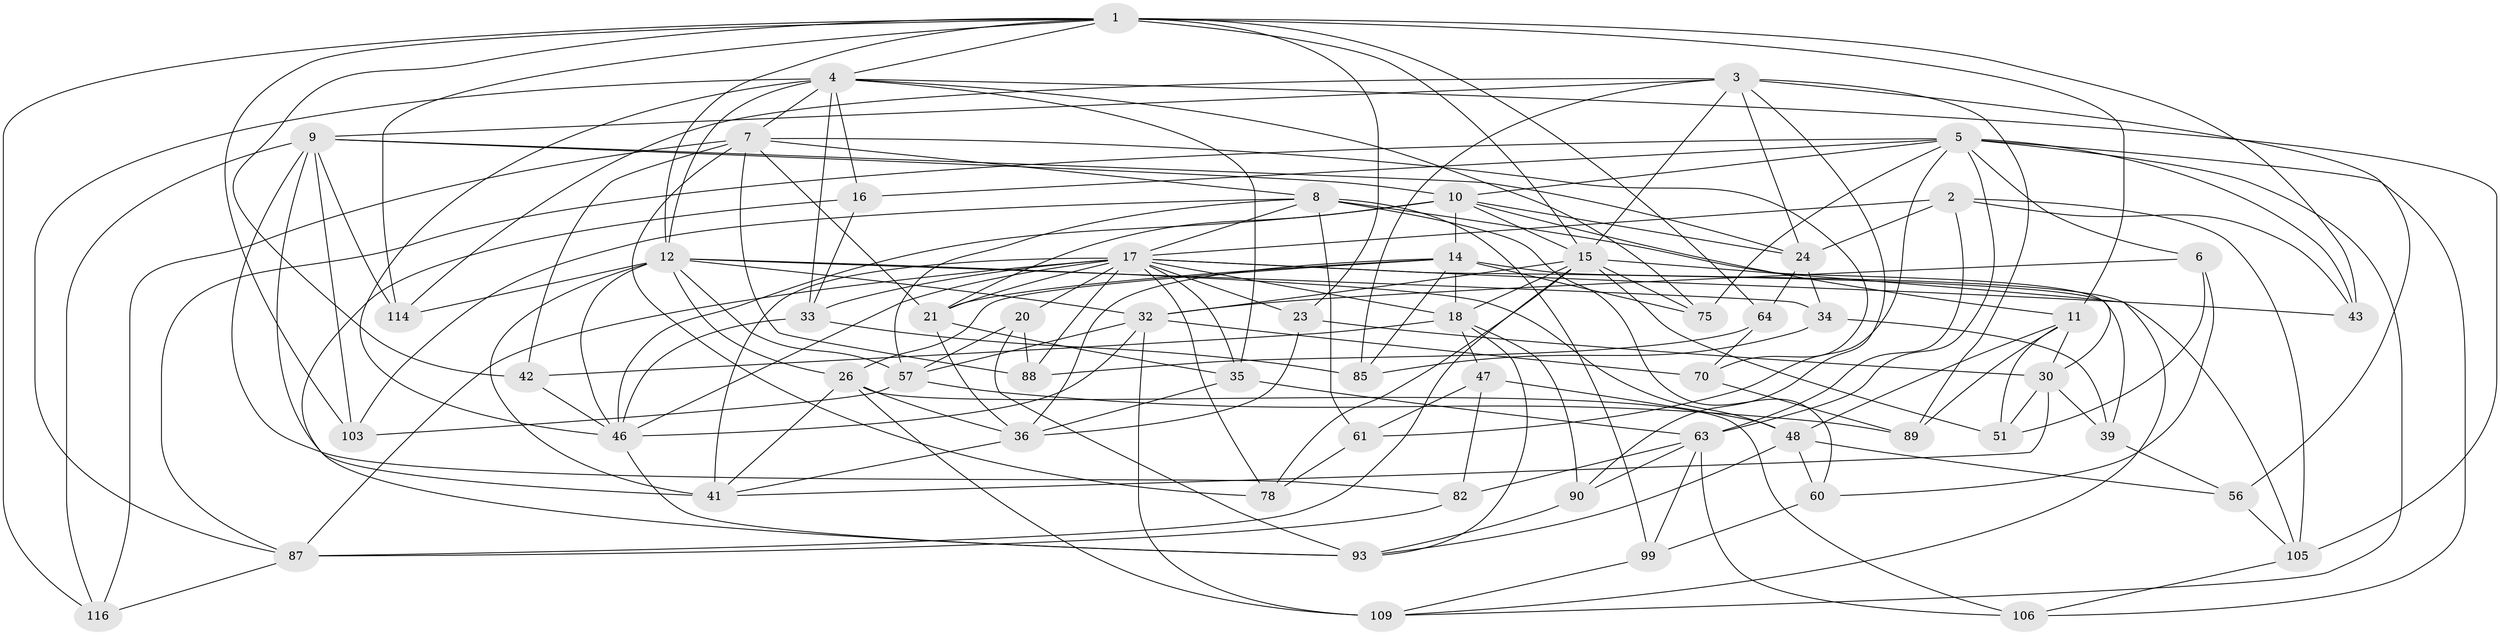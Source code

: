// original degree distribution, {4: 1.0}
// Generated by graph-tools (version 1.1) at 2025/16/03/09/25 04:16:14]
// undirected, 59 vertices, 171 edges
graph export_dot {
graph [start="1"]
  node [color=gray90,style=filled];
  1 [super="+101+27"];
  2 [super="+94"];
  3 [super="+40"];
  4 [super="+95+38"];
  5 [super="+29+49"];
  6;
  7 [super="+55+25"];
  8 [super="+28+13"];
  9 [super="+117+19"];
  10 [super="+98+31"];
  11 [super="+104"];
  12 [super="+92+74"];
  14 [super="+72"];
  15 [super="+69+37"];
  16;
  17 [super="+110+84+80+22"];
  18 [super="+81+44"];
  20;
  21 [super="+62"];
  23;
  24 [super="+50"];
  26 [super="+71"];
  30 [super="+112"];
  32 [super="+58"];
  33 [super="+52"];
  34;
  35 [super="+53"];
  36 [super="+45"];
  39;
  41 [super="+65"];
  42;
  43;
  46 [super="+118+91"];
  47;
  48 [super="+97"];
  51;
  56;
  57 [super="+83"];
  60;
  61;
  63 [super="+79+68"];
  64;
  70;
  75;
  78;
  82;
  85;
  87 [super="+102"];
  88;
  89;
  90;
  93 [super="+111"];
  99;
  103;
  105 [super="+113"];
  106;
  109 [super="+115"];
  114;
  116;
  1 -- 23;
  1 -- 15 [weight=2];
  1 -- 42;
  1 -- 43;
  1 -- 4;
  1 -- 64;
  1 -- 103;
  1 -- 11;
  1 -- 12;
  1 -- 114;
  1 -- 116;
  2 -- 43;
  2 -- 105 [weight=2];
  2 -- 63;
  2 -- 24;
  2 -- 17;
  3 -- 56;
  3 -- 9;
  3 -- 15;
  3 -- 114;
  3 -- 85;
  3 -- 24;
  3 -- 89;
  3 -- 90;
  4 -- 105;
  4 -- 75;
  4 -- 7;
  4 -- 16;
  4 -- 33;
  4 -- 87;
  4 -- 46;
  4 -- 35;
  4 -- 12;
  5 -- 87;
  5 -- 106;
  5 -- 6;
  5 -- 63;
  5 -- 16;
  5 -- 75;
  5 -- 10;
  5 -- 43;
  5 -- 61;
  5 -- 109;
  6 -- 60;
  6 -- 32;
  6 -- 51;
  7 -- 88;
  7 -- 78;
  7 -- 42;
  7 -- 70;
  7 -- 8;
  7 -- 116;
  7 -- 21;
  8 -- 103;
  8 -- 60;
  8 -- 61;
  8 -- 57;
  8 -- 99;
  8 -- 30;
  8 -- 17;
  9 -- 103;
  9 -- 114;
  9 -- 10;
  9 -- 82;
  9 -- 116;
  9 -- 41;
  9 -- 24;
  10 -- 46;
  10 -- 24;
  10 -- 21;
  10 -- 15;
  10 -- 11;
  10 -- 14;
  11 -- 51;
  11 -- 30;
  11 -- 48;
  11 -- 89;
  12 -- 114;
  12 -- 26;
  12 -- 34;
  12 -- 46;
  12 -- 57;
  12 -- 48;
  12 -- 41;
  12 -- 32;
  14 -- 36;
  14 -- 18;
  14 -- 26;
  14 -- 21;
  14 -- 85;
  14 -- 105;
  14 -- 75;
  15 -- 18 [weight=2];
  15 -- 109;
  15 -- 87;
  15 -- 51;
  15 -- 75;
  15 -- 78;
  15 -- 32;
  16 -- 33;
  16 -- 93;
  17 -- 78;
  17 -- 87;
  17 -- 88;
  17 -- 39;
  17 -- 33 [weight=2];
  17 -- 46;
  17 -- 23;
  17 -- 35;
  17 -- 41;
  17 -- 43;
  17 -- 18;
  17 -- 20;
  17 -- 21;
  18 -- 42;
  18 -- 93;
  18 -- 47;
  18 -- 90;
  20 -- 88;
  20 -- 93;
  20 -- 57;
  21 -- 35;
  21 -- 36;
  23 -- 36;
  23 -- 30;
  24 -- 34;
  24 -- 64;
  26 -- 106;
  26 -- 41;
  26 -- 109;
  26 -- 36;
  30 -- 41;
  30 -- 51;
  30 -- 39;
  32 -- 46;
  32 -- 109 [weight=2];
  32 -- 70;
  32 -- 57;
  33 -- 46;
  33 -- 85;
  34 -- 85;
  34 -- 39;
  35 -- 63 [weight=2];
  35 -- 36;
  36 -- 41;
  39 -- 56;
  42 -- 46;
  46 -- 93;
  47 -- 61;
  47 -- 48;
  47 -- 82;
  48 -- 60;
  48 -- 56;
  48 -- 93;
  56 -- 105;
  57 -- 103;
  57 -- 89;
  60 -- 99;
  61 -- 78;
  63 -- 99;
  63 -- 82;
  63 -- 90;
  63 -- 106;
  64 -- 88;
  64 -- 70;
  70 -- 89;
  82 -- 87;
  87 -- 116;
  90 -- 93;
  99 -- 109;
  105 -- 106;
}

